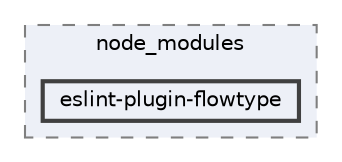 digraph "pkiclassroomrescheduler/src/main/frontend/node_modules/eslint-plugin-flowtype"
{
 // LATEX_PDF_SIZE
  bgcolor="transparent";
  edge [fontname=Helvetica,fontsize=10,labelfontname=Helvetica,labelfontsize=10];
  node [fontname=Helvetica,fontsize=10,shape=box,height=0.2,width=0.4];
  compound=true
  subgraph clusterdir_72953eda66ccb3a2722c28e1c3e6c23b {
    graph [ bgcolor="#edf0f7", pencolor="grey50", label="node_modules", fontname=Helvetica,fontsize=10 style="filled,dashed", URL="dir_72953eda66ccb3a2722c28e1c3e6c23b.html",tooltip=""]
  dir_a0fd0f95598ff389839a5f289625b17e [label="eslint-plugin-flowtype", fillcolor="#edf0f7", color="grey25", style="filled,bold", URL="dir_a0fd0f95598ff389839a5f289625b17e.html",tooltip=""];
  }
}
